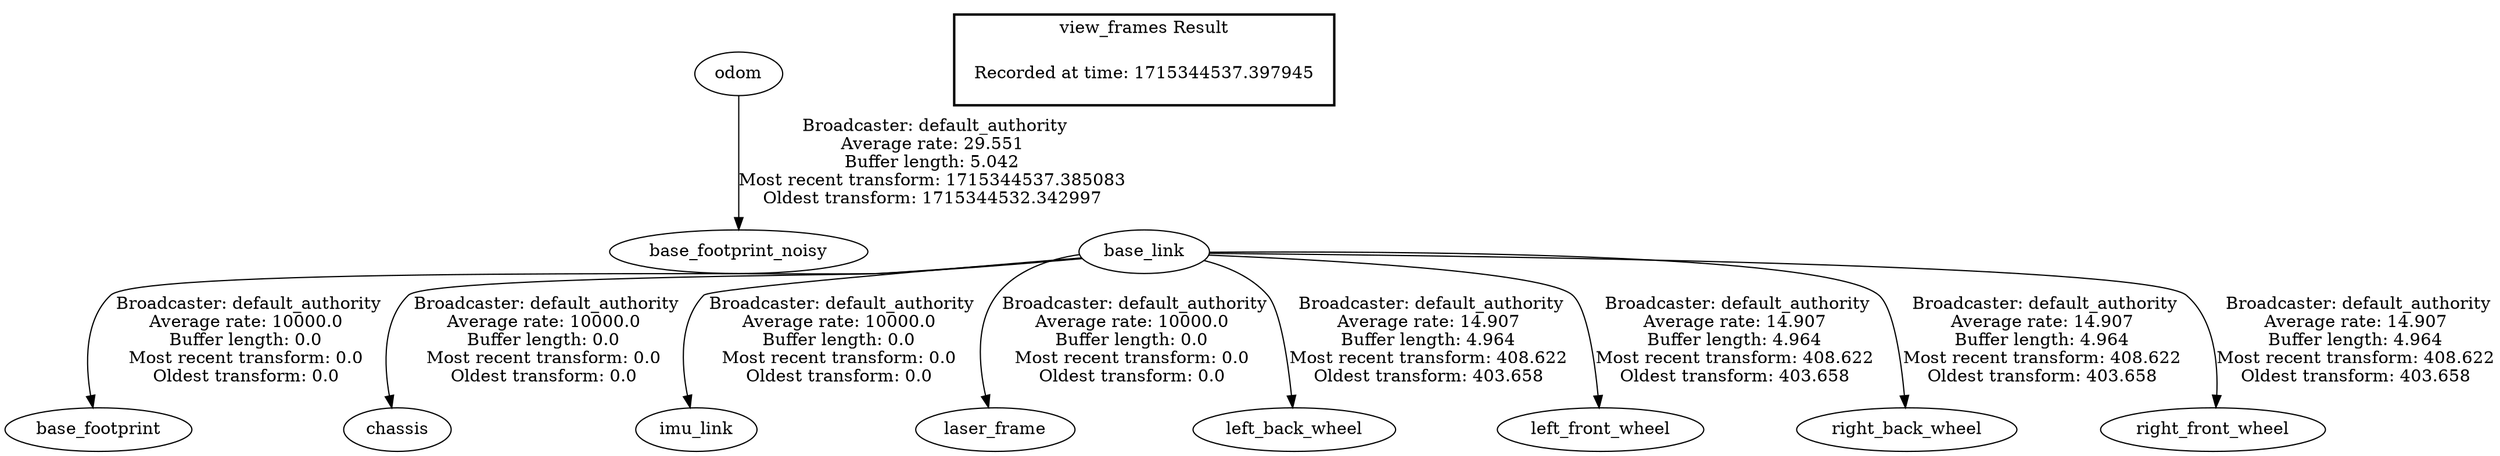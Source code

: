 digraph G {
"odom" -> "base_footprint_noisy"[label=" Broadcaster: default_authority\nAverage rate: 29.551\nBuffer length: 5.042\nMost recent transform: 1715344537.385083\nOldest transform: 1715344532.342997\n"];
"base_link" -> "base_footprint"[label=" Broadcaster: default_authority\nAverage rate: 10000.0\nBuffer length: 0.0\nMost recent transform: 0.0\nOldest transform: 0.0\n"];
"base_link" -> "chassis"[label=" Broadcaster: default_authority\nAverage rate: 10000.0\nBuffer length: 0.0\nMost recent transform: 0.0\nOldest transform: 0.0\n"];
"base_link" -> "imu_link"[label=" Broadcaster: default_authority\nAverage rate: 10000.0\nBuffer length: 0.0\nMost recent transform: 0.0\nOldest transform: 0.0\n"];
"base_link" -> "laser_frame"[label=" Broadcaster: default_authority\nAverage rate: 10000.0\nBuffer length: 0.0\nMost recent transform: 0.0\nOldest transform: 0.0\n"];
"base_link" -> "left_back_wheel"[label=" Broadcaster: default_authority\nAverage rate: 14.907\nBuffer length: 4.964\nMost recent transform: 408.622\nOldest transform: 403.658\n"];
"base_link" -> "left_front_wheel"[label=" Broadcaster: default_authority\nAverage rate: 14.907\nBuffer length: 4.964\nMost recent transform: 408.622\nOldest transform: 403.658\n"];
"base_link" -> "right_back_wheel"[label=" Broadcaster: default_authority\nAverage rate: 14.907\nBuffer length: 4.964\nMost recent transform: 408.622\nOldest transform: 403.658\n"];
"base_link" -> "right_front_wheel"[label=" Broadcaster: default_authority\nAverage rate: 14.907\nBuffer length: 4.964\nMost recent transform: 408.622\nOldest transform: 403.658\n"];
edge [style=invis];
 subgraph cluster_legend { style=bold; color=black; label ="view_frames Result";
"Recorded at time: 1715344537.397945"[ shape=plaintext ] ;
}->"base_link";
}